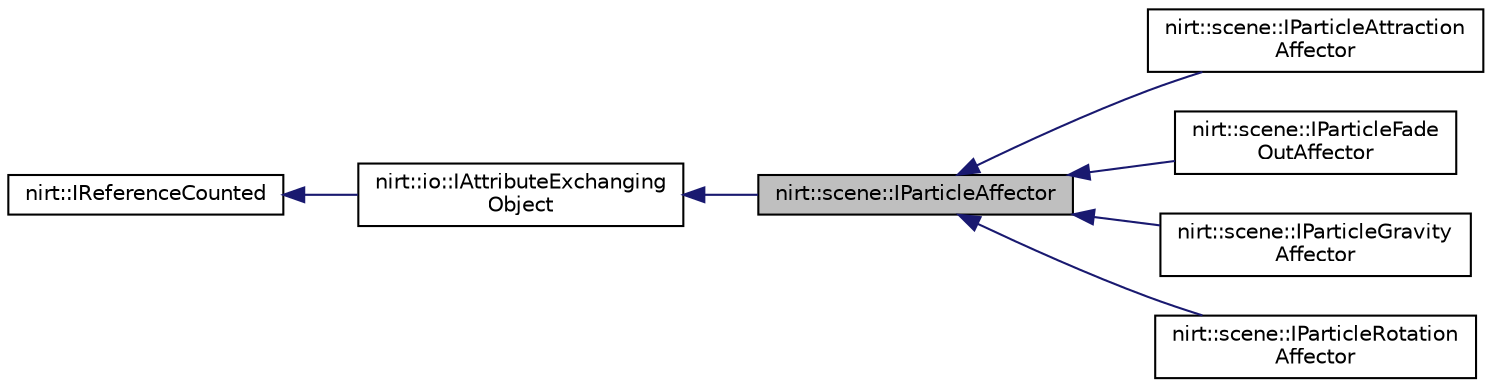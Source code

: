 digraph "nirt::scene::IParticleAffector"
{
 // LATEX_PDF_SIZE
  edge [fontname="Helvetica",fontsize="10",labelfontname="Helvetica",labelfontsize="10"];
  node [fontname="Helvetica",fontsize="10",shape=record];
  rankdir="LR";
  Node1 [label="nirt::scene::IParticleAffector",height=0.2,width=0.4,color="black", fillcolor="grey75", style="filled", fontcolor="black",tooltip="A particle affector modifies particles."];
  Node2 -> Node1 [dir="back",color="midnightblue",fontsize="10",style="solid",fontname="Helvetica"];
  Node2 [label="nirt::io::IAttributeExchanging\lObject",height=0.2,width=0.4,color="black", fillcolor="white", style="filled",URL="$classnirt_1_1io_1_1IAttributeExchangingObject.html",tooltip="An object which is able to serialize and deserialize its attributes into an attributes object."];
  Node3 -> Node2 [dir="back",color="midnightblue",fontsize="10",style="solid",fontname="Helvetica"];
  Node3 [label="nirt::IReferenceCounted",height=0.2,width=0.4,color="black", fillcolor="white", style="filled",URL="$classnirt_1_1IReferenceCounted.html",tooltip="Base class of most objects of the Nirtcpp Engine."];
  Node1 -> Node4 [dir="back",color="midnightblue",fontsize="10",style="solid",fontname="Helvetica"];
  Node4 [label="nirt::scene::IParticleAttraction\lAffector",height=0.2,width=0.4,color="black", fillcolor="white", style="filled",URL="$classnirt_1_1scene_1_1IParticleAttractionAffector.html",tooltip="A particle affector which attracts or detracts particles."];
  Node1 -> Node5 [dir="back",color="midnightblue",fontsize="10",style="solid",fontname="Helvetica"];
  Node5 [label="nirt::scene::IParticleFade\lOutAffector",height=0.2,width=0.4,color="black", fillcolor="white", style="filled",URL="$classnirt_1_1scene_1_1IParticleFadeOutAffector.html",tooltip="A particle affector which fades out the particles."];
  Node1 -> Node6 [dir="back",color="midnightblue",fontsize="10",style="solid",fontname="Helvetica"];
  Node6 [label="nirt::scene::IParticleGravity\lAffector",height=0.2,width=0.4,color="black", fillcolor="white", style="filled",URL="$classnirt_1_1scene_1_1IParticleGravityAffector.html",tooltip="A particle affector which applies gravity to particles."];
  Node1 -> Node7 [dir="back",color="midnightblue",fontsize="10",style="solid",fontname="Helvetica"];
  Node7 [label="nirt::scene::IParticleRotation\lAffector",height=0.2,width=0.4,color="black", fillcolor="white", style="filled",URL="$classnirt_1_1scene_1_1IParticleRotationAffector.html",tooltip="A particle affector which rotates the particle system."];
}

